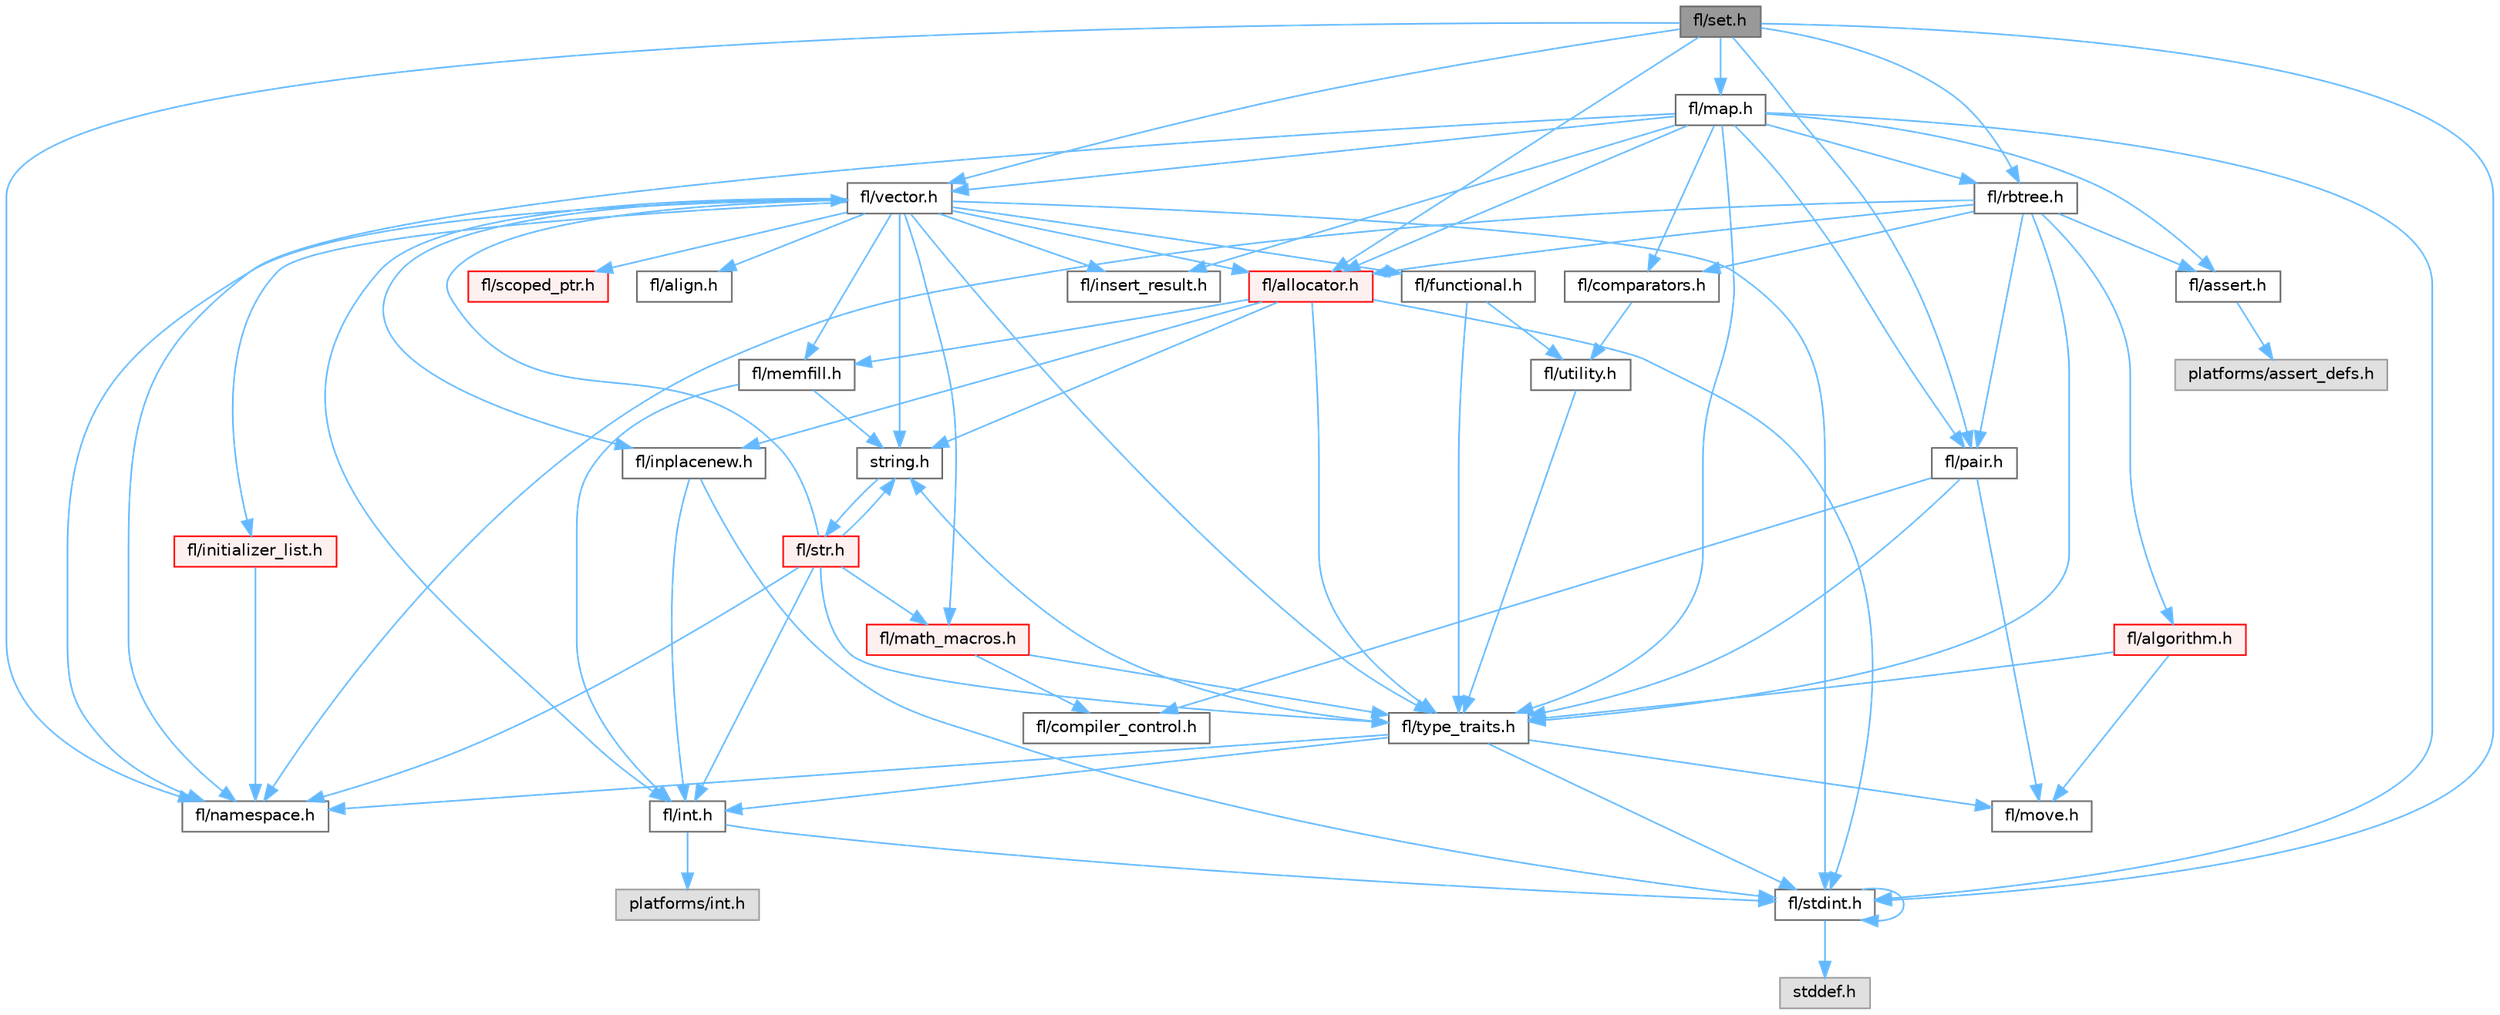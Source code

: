 digraph "fl/set.h"
{
 // INTERACTIVE_SVG=YES
 // LATEX_PDF_SIZE
  bgcolor="transparent";
  edge [fontname=Helvetica,fontsize=10,labelfontname=Helvetica,labelfontsize=10];
  node [fontname=Helvetica,fontsize=10,shape=box,height=0.2,width=0.4];
  Node1 [id="Node000001",label="fl/set.h",height=0.2,width=0.4,color="gray40", fillcolor="grey60", style="filled", fontcolor="black",tooltip=" "];
  Node1 -> Node2 [id="edge1_Node000001_Node000002",color="steelblue1",style="solid",tooltip=" "];
  Node2 [id="Node000002",label="fl/stdint.h",height=0.2,width=0.4,color="grey40", fillcolor="white", style="filled",URL="$df/dd8/stdint_8h.html",tooltip=" "];
  Node2 -> Node3 [id="edge2_Node000002_Node000003",color="steelblue1",style="solid",tooltip=" "];
  Node3 [id="Node000003",label="stddef.h",height=0.2,width=0.4,color="grey60", fillcolor="#E0E0E0", style="filled",tooltip=" "];
  Node2 -> Node2 [id="edge3_Node000002_Node000002",color="steelblue1",style="solid",tooltip=" "];
  Node1 -> Node4 [id="edge4_Node000001_Node000004",color="steelblue1",style="solid",tooltip=" "];
  Node4 [id="Node000004",label="fl/namespace.h",height=0.2,width=0.4,color="grey40", fillcolor="white", style="filled",URL="$df/d2a/namespace_8h.html",tooltip="Implements the FastLED namespace macros."];
  Node1 -> Node5 [id="edge5_Node000001_Node000005",color="steelblue1",style="solid",tooltip=" "];
  Node5 [id="Node000005",label="fl/vector.h",height=0.2,width=0.4,color="grey40", fillcolor="white", style="filled",URL="$d6/d68/vector_8h.html",tooltip=" "];
  Node5 -> Node2 [id="edge6_Node000005_Node000002",color="steelblue1",style="solid",tooltip=" "];
  Node5 -> Node6 [id="edge7_Node000005_Node000006",color="steelblue1",style="solid",tooltip=" "];
  Node6 [id="Node000006",label="fl/int.h",height=0.2,width=0.4,color="grey40", fillcolor="white", style="filled",URL="$d3/d7e/int_8h.html",tooltip=" "];
  Node6 -> Node2 [id="edge8_Node000006_Node000002",color="steelblue1",style="solid",tooltip=" "];
  Node6 -> Node7 [id="edge9_Node000006_Node000007",color="steelblue1",style="solid",tooltip=" "];
  Node7 [id="Node000007",label="platforms/int.h",height=0.2,width=0.4,color="grey60", fillcolor="#E0E0E0", style="filled",tooltip=" "];
  Node5 -> Node8 [id="edge10_Node000005_Node000008",color="steelblue1",style="solid",tooltip=" "];
  Node8 [id="Node000008",label="string.h",height=0.2,width=0.4,color="grey40", fillcolor="white", style="filled",URL="$da/d66/string_8h.html",tooltip=" "];
  Node8 -> Node9 [id="edge11_Node000008_Node000009",color="steelblue1",style="solid",tooltip=" "];
  Node9 [id="Node000009",label="fl/str.h",height=0.2,width=0.4,color="red", fillcolor="#FFF0F0", style="filled",URL="$d1/d93/str_8h.html",tooltip=" "];
  Node9 -> Node6 [id="edge12_Node000009_Node000006",color="steelblue1",style="solid",tooltip=" "];
  Node9 -> Node8 [id="edge13_Node000009_Node000008",color="steelblue1",style="solid",tooltip=" "];
  Node9 -> Node16 [id="edge14_Node000009_Node000016",color="steelblue1",style="solid",tooltip=" "];
  Node16 [id="Node000016",label="fl/math_macros.h",height=0.2,width=0.4,color="red", fillcolor="#FFF0F0", style="filled",URL="$d8/db8/math__macros_8h.html",tooltip=" "];
  Node16 -> Node17 [id="edge15_Node000016_Node000017",color="steelblue1",style="solid",tooltip=" "];
  Node17 [id="Node000017",label="fl/compiler_control.h",height=0.2,width=0.4,color="grey40", fillcolor="white", style="filled",URL="$d4/d54/compiler__control_8h.html",tooltip=" "];
  Node16 -> Node18 [id="edge16_Node000016_Node000018",color="steelblue1",style="solid",tooltip=" "];
  Node18 [id="Node000018",label="fl/type_traits.h",height=0.2,width=0.4,color="grey40", fillcolor="white", style="filled",URL="$df/d63/type__traits_8h.html",tooltip=" "];
  Node18 -> Node8 [id="edge17_Node000018_Node000008",color="steelblue1",style="solid",tooltip=" "];
  Node18 -> Node2 [id="edge18_Node000018_Node000002",color="steelblue1",style="solid",tooltip=" "];
  Node18 -> Node4 [id="edge19_Node000018_Node000004",color="steelblue1",style="solid",tooltip=" "];
  Node18 -> Node19 [id="edge20_Node000018_Node000019",color="steelblue1",style="solid",tooltip=" "];
  Node19 [id="Node000019",label="fl/move.h",height=0.2,width=0.4,color="grey40", fillcolor="white", style="filled",URL="$d9/d83/move_8h.html",tooltip=" "];
  Node18 -> Node6 [id="edge21_Node000018_Node000006",color="steelblue1",style="solid",tooltip=" "];
  Node9 -> Node4 [id="edge22_Node000009_Node000004",color="steelblue1",style="solid",tooltip=" "];
  Node9 -> Node18 [id="edge23_Node000009_Node000018",color="steelblue1",style="solid",tooltip=" "];
  Node9 -> Node5 [id="edge24_Node000009_Node000005",color="steelblue1",style="solid",tooltip=" "];
  Node5 -> Node49 [id="edge25_Node000005_Node000049",color="steelblue1",style="solid",tooltip=" "];
  Node49 [id="Node000049",label="fl/functional.h",height=0.2,width=0.4,color="grey40", fillcolor="white", style="filled",URL="$d8/dea/functional_8h.html",tooltip=" "];
  Node49 -> Node18 [id="edge26_Node000049_Node000018",color="steelblue1",style="solid",tooltip=" "];
  Node49 -> Node24 [id="edge27_Node000049_Node000024",color="steelblue1",style="solid",tooltip=" "];
  Node24 [id="Node000024",label="fl/utility.h",height=0.2,width=0.4,color="grey40", fillcolor="white", style="filled",URL="$d5/d47/utility_8h.html",tooltip=" "];
  Node24 -> Node18 [id="edge28_Node000024_Node000018",color="steelblue1",style="solid",tooltip=" "];
  Node5 -> Node26 [id="edge29_Node000005_Node000026",color="steelblue1",style="solid",tooltip=" "];
  Node26 [id="Node000026",label="fl/initializer_list.h",height=0.2,width=0.4,color="red", fillcolor="#FFF0F0", style="filled",URL="$d6/d23/initializer__list_8h.html",tooltip=" "];
  Node26 -> Node4 [id="edge30_Node000026_Node000004",color="steelblue1",style="solid",tooltip=" "];
  Node5 -> Node50 [id="edge31_Node000005_Node000050",color="steelblue1",style="solid",tooltip=" "];
  Node50 [id="Node000050",label="fl/insert_result.h",height=0.2,width=0.4,color="grey40", fillcolor="white", style="filled",URL="$d1/d22/insert__result_8h.html",tooltip=" "];
  Node5 -> Node16 [id="edge32_Node000005_Node000016",color="steelblue1",style="solid",tooltip=" "];
  Node5 -> Node32 [id="edge33_Node000005_Node000032",color="steelblue1",style="solid",tooltip=" "];
  Node32 [id="Node000032",label="fl/memfill.h",height=0.2,width=0.4,color="grey40", fillcolor="white", style="filled",URL="$d0/dda/memfill_8h.html",tooltip=" "];
  Node32 -> Node8 [id="edge34_Node000032_Node000008",color="steelblue1",style="solid",tooltip=" "];
  Node32 -> Node6 [id="edge35_Node000032_Node000006",color="steelblue1",style="solid",tooltip=" "];
  Node5 -> Node4 [id="edge36_Node000005_Node000004",color="steelblue1",style="solid",tooltip=" "];
  Node5 -> Node29 [id="edge37_Node000005_Node000029",color="steelblue1",style="solid",tooltip=" "];
  Node29 [id="Node000029",label="fl/allocator.h",height=0.2,width=0.4,color="red", fillcolor="#FFF0F0", style="filled",URL="$da/da9/allocator_8h.html",tooltip=" "];
  Node29 -> Node8 [id="edge38_Node000029_Node000008",color="steelblue1",style="solid",tooltip=" "];
  Node29 -> Node31 [id="edge39_Node000029_Node000031",color="steelblue1",style="solid",tooltip=" "];
  Node31 [id="Node000031",label="fl/inplacenew.h",height=0.2,width=0.4,color="grey40", fillcolor="white", style="filled",URL="$db/d36/inplacenew_8h.html",tooltip=" "];
  Node31 -> Node2 [id="edge40_Node000031_Node000002",color="steelblue1",style="solid",tooltip=" "];
  Node31 -> Node6 [id="edge41_Node000031_Node000006",color="steelblue1",style="solid",tooltip=" "];
  Node29 -> Node32 [id="edge42_Node000029_Node000032",color="steelblue1",style="solid",tooltip=" "];
  Node29 -> Node18 [id="edge43_Node000029_Node000018",color="steelblue1",style="solid",tooltip=" "];
  Node29 -> Node2 [id="edge44_Node000029_Node000002",color="steelblue1",style="solid",tooltip=" "];
  Node5 -> Node22 [id="edge45_Node000005_Node000022",color="steelblue1",style="solid",tooltip=" "];
  Node22 [id="Node000022",label="fl/scoped_ptr.h",height=0.2,width=0.4,color="red", fillcolor="#FFF0F0", style="filled",URL="$d0/d44/scoped__ptr_8h.html",tooltip=" "];
  Node5 -> Node18 [id="edge46_Node000005_Node000018",color="steelblue1",style="solid",tooltip=" "];
  Node5 -> Node31 [id="edge47_Node000005_Node000031",color="steelblue1",style="solid",tooltip=" "];
  Node5 -> Node44 [id="edge48_Node000005_Node000044",color="steelblue1",style="solid",tooltip=" "];
  Node44 [id="Node000044",label="fl/align.h",height=0.2,width=0.4,color="grey40", fillcolor="white", style="filled",URL="$d1/ddf/align_8h.html",tooltip=" "];
  Node1 -> Node51 [id="edge49_Node000001_Node000051",color="steelblue1",style="solid",tooltip=" "];
  Node51 [id="Node000051",label="fl/map.h",height=0.2,width=0.4,color="grey40", fillcolor="white", style="filled",URL="$dc/db7/map_8h.html",tooltip=" "];
  Node51 -> Node2 [id="edge50_Node000051_Node000002",color="steelblue1",style="solid",tooltip=" "];
  Node51 -> Node52 [id="edge51_Node000051_Node000052",color="steelblue1",style="solid",tooltip=" "];
  Node52 [id="Node000052",label="fl/assert.h",height=0.2,width=0.4,color="grey40", fillcolor="white", style="filled",URL="$dc/da7/assert_8h.html",tooltip=" "];
  Node52 -> Node53 [id="edge52_Node000052_Node000053",color="steelblue1",style="solid",tooltip=" "];
  Node53 [id="Node000053",label="platforms/assert_defs.h",height=0.2,width=0.4,color="grey60", fillcolor="#E0E0E0", style="filled",tooltip=" "];
  Node51 -> Node54 [id="edge53_Node000051_Node000054",color="steelblue1",style="solid",tooltip=" "];
  Node54 [id="Node000054",label="fl/comparators.h",height=0.2,width=0.4,color="grey40", fillcolor="white", style="filled",URL="$dc/d7e/comparators_8h.html",tooltip=" "];
  Node54 -> Node24 [id="edge54_Node000054_Node000024",color="steelblue1",style="solid",tooltip=" "];
  Node51 -> Node50 [id="edge55_Node000051_Node000050",color="steelblue1",style="solid",tooltip=" "];
  Node51 -> Node4 [id="edge56_Node000051_Node000004",color="steelblue1",style="solid",tooltip=" "];
  Node51 -> Node55 [id="edge57_Node000051_Node000055",color="steelblue1",style="solid",tooltip=" "];
  Node55 [id="Node000055",label="fl/pair.h",height=0.2,width=0.4,color="grey40", fillcolor="white", style="filled",URL="$d3/d41/pair_8h.html",tooltip=" "];
  Node55 -> Node19 [id="edge58_Node000055_Node000019",color="steelblue1",style="solid",tooltip=" "];
  Node55 -> Node17 [id="edge59_Node000055_Node000017",color="steelblue1",style="solid",tooltip=" "];
  Node55 -> Node18 [id="edge60_Node000055_Node000018",color="steelblue1",style="solid",tooltip=" "];
  Node51 -> Node18 [id="edge61_Node000051_Node000018",color="steelblue1",style="solid",tooltip=" "];
  Node51 -> Node5 [id="edge62_Node000051_Node000005",color="steelblue1",style="solid",tooltip=" "];
  Node51 -> Node56 [id="edge63_Node000051_Node000056",color="steelblue1",style="solid",tooltip=" "];
  Node56 [id="Node000056",label="fl/rbtree.h",height=0.2,width=0.4,color="grey40", fillcolor="white", style="filled",URL="$d5/ddf/rbtree_8h.html",tooltip=" "];
  Node56 -> Node52 [id="edge64_Node000056_Node000052",color="steelblue1",style="solid",tooltip=" "];
  Node56 -> Node54 [id="edge65_Node000056_Node000054",color="steelblue1",style="solid",tooltip=" "];
  Node56 -> Node4 [id="edge66_Node000056_Node000004",color="steelblue1",style="solid",tooltip=" "];
  Node56 -> Node55 [id="edge67_Node000056_Node000055",color="steelblue1",style="solid",tooltip=" "];
  Node56 -> Node18 [id="edge68_Node000056_Node000018",color="steelblue1",style="solid",tooltip=" "];
  Node56 -> Node57 [id="edge69_Node000056_Node000057",color="steelblue1",style="solid",tooltip=" "];
  Node57 [id="Node000057",label="fl/algorithm.h",height=0.2,width=0.4,color="red", fillcolor="#FFF0F0", style="filled",URL="$df/dd9/algorithm_8h.html",tooltip=" "];
  Node57 -> Node18 [id="edge70_Node000057_Node000018",color="steelblue1",style="solid",tooltip=" "];
  Node57 -> Node19 [id="edge71_Node000057_Node000019",color="steelblue1",style="solid",tooltip=" "];
  Node56 -> Node29 [id="edge72_Node000056_Node000029",color="steelblue1",style="solid",tooltip=" "];
  Node51 -> Node29 [id="edge73_Node000051_Node000029",color="steelblue1",style="solid",tooltip=" "];
  Node1 -> Node56 [id="edge74_Node000001_Node000056",color="steelblue1",style="solid",tooltip=" "];
  Node1 -> Node29 [id="edge75_Node000001_Node000029",color="steelblue1",style="solid",tooltip=" "];
  Node1 -> Node55 [id="edge76_Node000001_Node000055",color="steelblue1",style="solid",tooltip=" "];
}
